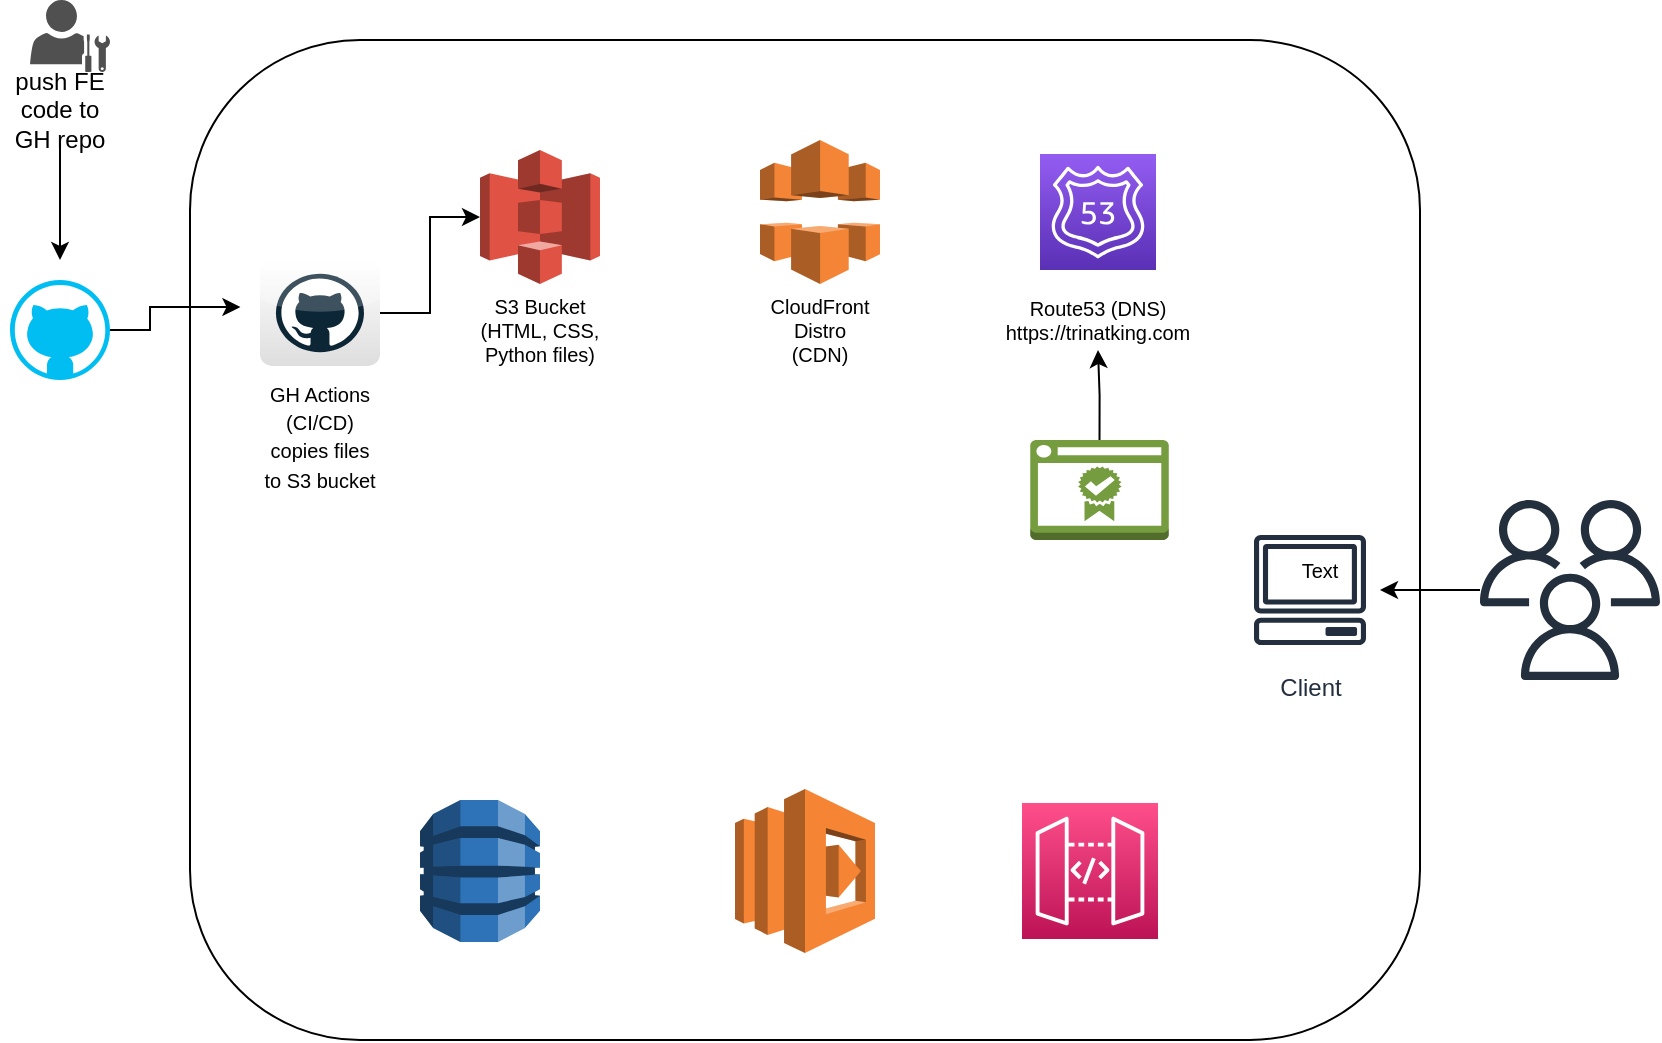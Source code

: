 <mxfile version="20.8.23" type="github">
  <diagram name="Page-1" id="my01R8dfBdF1uQlSD4Y0">
    <mxGraphModel dx="1428" dy="714" grid="1" gridSize="10" guides="1" tooltips="1" connect="1" arrows="1" fold="1" page="1" pageScale="1" pageWidth="850" pageHeight="1100" math="0" shadow="0">
      <root>
        <mxCell id="0" />
        <mxCell id="1" parent="0" />
        <mxCell id="XsQoimjce_yVpQ9bQ-w0-26" style="edgeStyle=orthogonalEdgeStyle;rounded=0;orthogonalLoop=1;jettySize=auto;html=1;" edge="1" parent="1" source="XsQoimjce_yVpQ9bQ-w0-2">
          <mxGeometry relative="1" as="geometry">
            <mxPoint x="40" y="130" as="targetPoint" />
          </mxGeometry>
        </mxCell>
        <mxCell id="XsQoimjce_yVpQ9bQ-w0-2" value="push FE code to GH repo" style="text;strokeColor=none;align=center;fillColor=none;html=1;verticalAlign=middle;whiteSpace=wrap;rounded=0;" vertex="1" parent="1">
          <mxGeometry x="10" y="40" width="60" height="30" as="geometry" />
        </mxCell>
        <mxCell id="XsQoimjce_yVpQ9bQ-w0-3" value="" style="rounded=1;whiteSpace=wrap;html=1;arcSize=17;" vertex="1" parent="1">
          <mxGeometry x="105" y="20" width="615" height="500" as="geometry" />
        </mxCell>
        <mxCell id="XsQoimjce_yVpQ9bQ-w0-27" style="edgeStyle=orthogonalEdgeStyle;rounded=0;orthogonalLoop=1;jettySize=auto;html=1;exitX=1;exitY=0.5;exitDx=0;exitDy=0;exitPerimeter=0;entryX=0.041;entryY=0.267;entryDx=0;entryDy=0;entryPerimeter=0;" edge="1" parent="1" source="XsQoimjce_yVpQ9bQ-w0-6" target="XsQoimjce_yVpQ9bQ-w0-3">
          <mxGeometry relative="1" as="geometry" />
        </mxCell>
        <mxCell id="XsQoimjce_yVpQ9bQ-w0-6" value="" style="verticalLabelPosition=bottom;html=1;verticalAlign=top;align=center;strokeColor=none;fillColor=#00BEF2;shape=mxgraph.azure.github_code;pointerEvents=1;" vertex="1" parent="1">
          <mxGeometry x="15" y="140" width="50" height="50" as="geometry" />
        </mxCell>
        <mxCell id="XsQoimjce_yVpQ9bQ-w0-31" style="edgeStyle=orthogonalEdgeStyle;rounded=0;orthogonalLoop=1;jettySize=auto;html=1;entryX=0;entryY=0.5;entryDx=0;entryDy=0;entryPerimeter=0;" edge="1" parent="1" source="XsQoimjce_yVpQ9bQ-w0-7" target="XsQoimjce_yVpQ9bQ-w0-11">
          <mxGeometry relative="1" as="geometry" />
        </mxCell>
        <mxCell id="XsQoimjce_yVpQ9bQ-w0-7" value="" style="dashed=0;outlineConnect=0;html=1;align=center;labelPosition=center;verticalLabelPosition=bottom;verticalAlign=top;shape=mxgraph.webicons.github;gradientColor=#DFDEDE" vertex="1" parent="1">
          <mxGeometry x="140" y="130" width="60" height="53" as="geometry" />
        </mxCell>
        <mxCell id="XsQoimjce_yVpQ9bQ-w0-8" value="&lt;font style=&quot;font-size: 10px;&quot;&gt;GH Actions (CI/CD) copies files to S3 bucket&lt;br&gt;&lt;br&gt;&lt;/font&gt;" style="text;strokeColor=none;align=center;fillColor=none;html=1;verticalAlign=middle;whiteSpace=wrap;rounded=0;" vertex="1" parent="1">
          <mxGeometry x="140" y="210" width="60" height="30" as="geometry" />
        </mxCell>
        <mxCell id="XsQoimjce_yVpQ9bQ-w0-11" value="" style="outlineConnect=0;dashed=0;verticalLabelPosition=bottom;verticalAlign=top;align=center;html=1;shape=mxgraph.aws3.s3;fillColor=#E05243;gradientColor=none;" vertex="1" parent="1">
          <mxGeometry x="250" y="75" width="60" height="67" as="geometry" />
        </mxCell>
        <mxCell id="XsQoimjce_yVpQ9bQ-w0-12" value="" style="outlineConnect=0;dashed=0;verticalLabelPosition=bottom;verticalAlign=top;align=center;html=1;shape=mxgraph.aws3.cloudfront;fillColor=#F58536;gradientColor=none;" vertex="1" parent="1">
          <mxGeometry x="390" y="70" width="60" height="72" as="geometry" />
        </mxCell>
        <mxCell id="XsQoimjce_yVpQ9bQ-w0-13" value="" style="sketch=0;points=[[0,0,0],[0.25,0,0],[0.5,0,0],[0.75,0,0],[1,0,0],[0,1,0],[0.25,1,0],[0.5,1,0],[0.75,1,0],[1,1,0],[0,0.25,0],[0,0.5,0],[0,0.75,0],[1,0.25,0],[1,0.5,0],[1,0.75,0]];outlineConnect=0;fontColor=#232F3E;gradientColor=#945DF2;gradientDirection=north;fillColor=#5A30B5;strokeColor=#ffffff;dashed=0;verticalLabelPosition=bottom;verticalAlign=top;align=center;html=1;fontSize=12;fontStyle=0;aspect=fixed;shape=mxgraph.aws4.resourceIcon;resIcon=mxgraph.aws4.route_53;" vertex="1" parent="1">
          <mxGeometry x="530" y="77" width="58" height="58" as="geometry" />
        </mxCell>
        <mxCell id="XsQoimjce_yVpQ9bQ-w0-14" value="Client" style="sketch=0;outlineConnect=0;fontColor=#232F3E;gradientColor=none;strokeColor=#232F3E;fillColor=#ffffff;dashed=0;verticalLabelPosition=bottom;verticalAlign=top;align=center;html=1;fontSize=12;fontStyle=0;aspect=fixed;shape=mxgraph.aws4.resourceIcon;resIcon=mxgraph.aws4.client;" vertex="1" parent="1">
          <mxGeometry x="630" y="260" width="70" height="70" as="geometry" />
        </mxCell>
        <mxCell id="XsQoimjce_yVpQ9bQ-w0-15" value="" style="outlineConnect=0;dashed=0;verticalLabelPosition=bottom;verticalAlign=top;align=center;html=1;shape=mxgraph.aws3.dynamo_db;fillColor=#2E73B8;gradientColor=none;" vertex="1" parent="1">
          <mxGeometry x="220" y="400" width="60" height="71" as="geometry" />
        </mxCell>
        <mxCell id="XsQoimjce_yVpQ9bQ-w0-16" value="" style="outlineConnect=0;dashed=0;verticalLabelPosition=bottom;verticalAlign=top;align=center;html=1;shape=mxgraph.aws3.lambda;fillColor=#F58534;gradientColor=none;" vertex="1" parent="1">
          <mxGeometry x="377.5" y="394.5" width="70" height="82" as="geometry" />
        </mxCell>
        <mxCell id="XsQoimjce_yVpQ9bQ-w0-17" value="" style="sketch=0;points=[[0,0,0],[0.25,0,0],[0.5,0,0],[0.75,0,0],[1,0,0],[0,1,0],[0.25,1,0],[0.5,1,0],[0.75,1,0],[1,1,0],[0,0.25,0],[0,0.5,0],[0,0.75,0],[1,0.25,0],[1,0.5,0],[1,0.75,0]];outlineConnect=0;fontColor=#232F3E;gradientColor=#FF4F8B;gradientDirection=north;fillColor=#BC1356;strokeColor=#ffffff;dashed=0;verticalLabelPosition=bottom;verticalAlign=top;align=center;html=1;fontSize=12;fontStyle=0;aspect=fixed;shape=mxgraph.aws4.resourceIcon;resIcon=mxgraph.aws4.api_gateway;" vertex="1" parent="1">
          <mxGeometry x="521" y="401.5" width="68" height="68" as="geometry" />
        </mxCell>
        <mxCell id="XsQoimjce_yVpQ9bQ-w0-38" style="edgeStyle=orthogonalEdgeStyle;rounded=0;orthogonalLoop=1;jettySize=auto;html=1;fontSize=10;" edge="1" parent="1" source="XsQoimjce_yVpQ9bQ-w0-18" target="XsQoimjce_yVpQ9bQ-w0-14">
          <mxGeometry relative="1" as="geometry" />
        </mxCell>
        <mxCell id="XsQoimjce_yVpQ9bQ-w0-18" value="" style="sketch=0;outlineConnect=0;fontColor=#232F3E;gradientColor=none;fillColor=#232F3D;strokeColor=none;dashed=0;verticalLabelPosition=bottom;verticalAlign=top;align=center;html=1;fontSize=12;fontStyle=0;aspect=fixed;pointerEvents=1;shape=mxgraph.aws4.users;" vertex="1" parent="1">
          <mxGeometry x="750" y="250" width="90" height="90" as="geometry" />
        </mxCell>
        <mxCell id="XsQoimjce_yVpQ9bQ-w0-22" value="" style="sketch=0;pointerEvents=1;shadow=0;dashed=0;html=1;strokeColor=none;fillColor=#505050;labelPosition=center;verticalLabelPosition=bottom;verticalAlign=top;outlineConnect=0;align=center;shape=mxgraph.office.users.administrator;" vertex="1" parent="1">
          <mxGeometry x="25" width="40" height="36" as="geometry" />
        </mxCell>
        <mxCell id="XsQoimjce_yVpQ9bQ-w0-32" value="S3 Bucket (HTML, CSS, Python files)" style="text;strokeColor=none;align=center;fillColor=none;html=1;verticalAlign=middle;whiteSpace=wrap;rounded=0;fontSize=10;" vertex="1" parent="1">
          <mxGeometry x="245" y="155" width="70" height="20" as="geometry" />
        </mxCell>
        <mxCell id="XsQoimjce_yVpQ9bQ-w0-33" value="CloudFront Distro&lt;br&gt;(CDN)" style="text;strokeColor=none;align=center;fillColor=none;html=1;verticalAlign=middle;whiteSpace=wrap;rounded=0;fontSize=10;" vertex="1" parent="1">
          <mxGeometry x="390" y="150" width="60" height="30" as="geometry" />
        </mxCell>
        <mxCell id="XsQoimjce_yVpQ9bQ-w0-35" value="Route53 (DNS)&lt;br&gt;https://trinatking.com" style="text;strokeColor=none;align=center;fillColor=none;html=1;verticalAlign=middle;whiteSpace=wrap;rounded=0;fontSize=10;" vertex="1" parent="1">
          <mxGeometry x="529" y="145" width="60" height="30" as="geometry" />
        </mxCell>
        <mxCell id="XsQoimjce_yVpQ9bQ-w0-39" style="edgeStyle=orthogonalEdgeStyle;rounded=0;orthogonalLoop=1;jettySize=auto;html=1;exitX=0.5;exitY=0;exitDx=0;exitDy=0;exitPerimeter=0;entryX=0.5;entryY=1;entryDx=0;entryDy=0;fontSize=10;" edge="1" parent="1" source="XsQoimjce_yVpQ9bQ-w0-37" target="XsQoimjce_yVpQ9bQ-w0-35">
          <mxGeometry relative="1" as="geometry" />
        </mxCell>
        <mxCell id="XsQoimjce_yVpQ9bQ-w0-37" value="" style="outlineConnect=0;dashed=0;verticalLabelPosition=bottom;verticalAlign=top;align=center;html=1;shape=mxgraph.aws3.certificate_manager_2;fillColor=#759C3E;gradientColor=none;fontSize=10;" vertex="1" parent="1">
          <mxGeometry x="525.13" y="220" width="69.25" height="50" as="geometry" />
        </mxCell>
        <mxCell id="XsQoimjce_yVpQ9bQ-w0-40" value="Text" style="text;strokeColor=none;align=center;fillColor=none;html=1;verticalAlign=middle;whiteSpace=wrap;rounded=0;fontSize=10;" vertex="1" parent="1">
          <mxGeometry x="640" y="270" width="60" height="30" as="geometry" />
        </mxCell>
      </root>
    </mxGraphModel>
  </diagram>
</mxfile>
